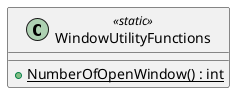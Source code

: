 @startuml
class WindowUtilityFunctions <<static>> {
    + {static} NumberOfOpenWindow() : int
}
@enduml
